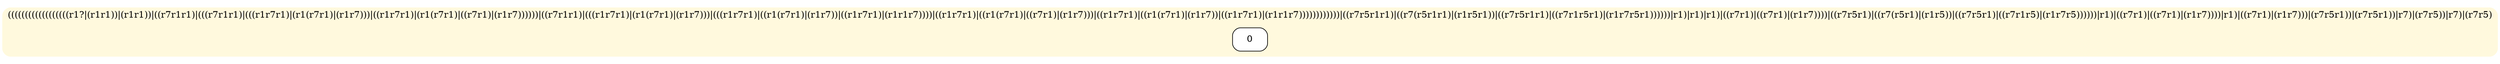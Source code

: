 digraph "MONinput/ic" {
rankdir=LR
node [style=filled fillcolor=white]
subgraph cluster0 {
style="rounded,filled" color="#FFF9DD" node [style="rounded,filled" shape=box fillcolor="#FFFFFF"]
label="((((((((((((((((((r1?|(r1r1))|(r1r1))|((r7r1r1)|(((r7r1r1)|(((r1r7r1)|(r1(r7r1)|(r1r7)))|((r1r7r1)|(r1(r7r1)|((r7r1)|(r1r7))))))|((r7r1r1)|(((r1r7r1)|(r1(r7r1)|(r1r7)))|(((r1r7r1)|((r1(r7r1)|(r1r7))|((r1r7r1)|(r1r1r7))))|((r1r7r1)|((r1(r7r1)|((r7r1)|(r1r7)))|((r1r7r1)|((r1(r7r1)|(r1r7))|((r1r7r1)|(r1r1r7))))))))))))|((r7r5r1r1)|((r7(r5r1r1)|(r1r5r1))|((r7r5r1r1)|((r7r1r5r1)|(r1r7r5r1))))))|r1)|r1)|r1)|((r7r1)|((r7r1)|(r1r7))))|((r7r5r1)|((r7(r5r1)|(r1r5))|((r7r5r1)|((r7r1r5)|(r1r7r5))))))|r1)|((r7r1)|((r7r1)|(r1r7))))|r1)|((r7r1)|(r1r7)))|(r7r5r1))|(r7r5r1))|r7)|(r7r5))|r7)|(r7r5)"
M0S0 [label=0];
}
}
